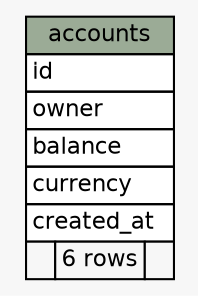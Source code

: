 // dot 2.40.1 on Linux 5.4.0-84-generic
// SchemaSpy rev 590
digraph "accounts" {
  graph [
    rankdir="RL"
    bgcolor="#f7f7f7"
    nodesep="0.18"
    ranksep="0.46"
    fontname="Helvetica"
    fontsize="11"
  ];
  node [
    fontname="Helvetica"
    fontsize="11"
    shape="plaintext"
  ];
  edge [
    arrowsize="0.8"
  ];
  "accounts" [
    label=<
    <TABLE BORDER="0" CELLBORDER="1" CELLSPACING="0" BGCOLOR="#ffffff">
      <TR><TD COLSPAN="3" BGCOLOR="#9bab96" ALIGN="CENTER">accounts</TD></TR>
      <TR><TD PORT="id" COLSPAN="3" ALIGN="LEFT">id</TD></TR>
      <TR><TD PORT="owner" COLSPAN="3" ALIGN="LEFT">owner</TD></TR>
      <TR><TD PORT="balance" COLSPAN="3" ALIGN="LEFT">balance</TD></TR>
      <TR><TD PORT="currency" COLSPAN="3" ALIGN="LEFT">currency</TD></TR>
      <TR><TD PORT="created_at" COLSPAN="3" ALIGN="LEFT">created_at</TD></TR>
      <TR><TD ALIGN="LEFT" BGCOLOR="#f7f7f7">  </TD><TD ALIGN="RIGHT" BGCOLOR="#f7f7f7">6 rows</TD><TD ALIGN="RIGHT" BGCOLOR="#f7f7f7">  </TD></TR>
    </TABLE>>
    URL="tables/accounts.html"
    tooltip="accounts"
  ];
}
